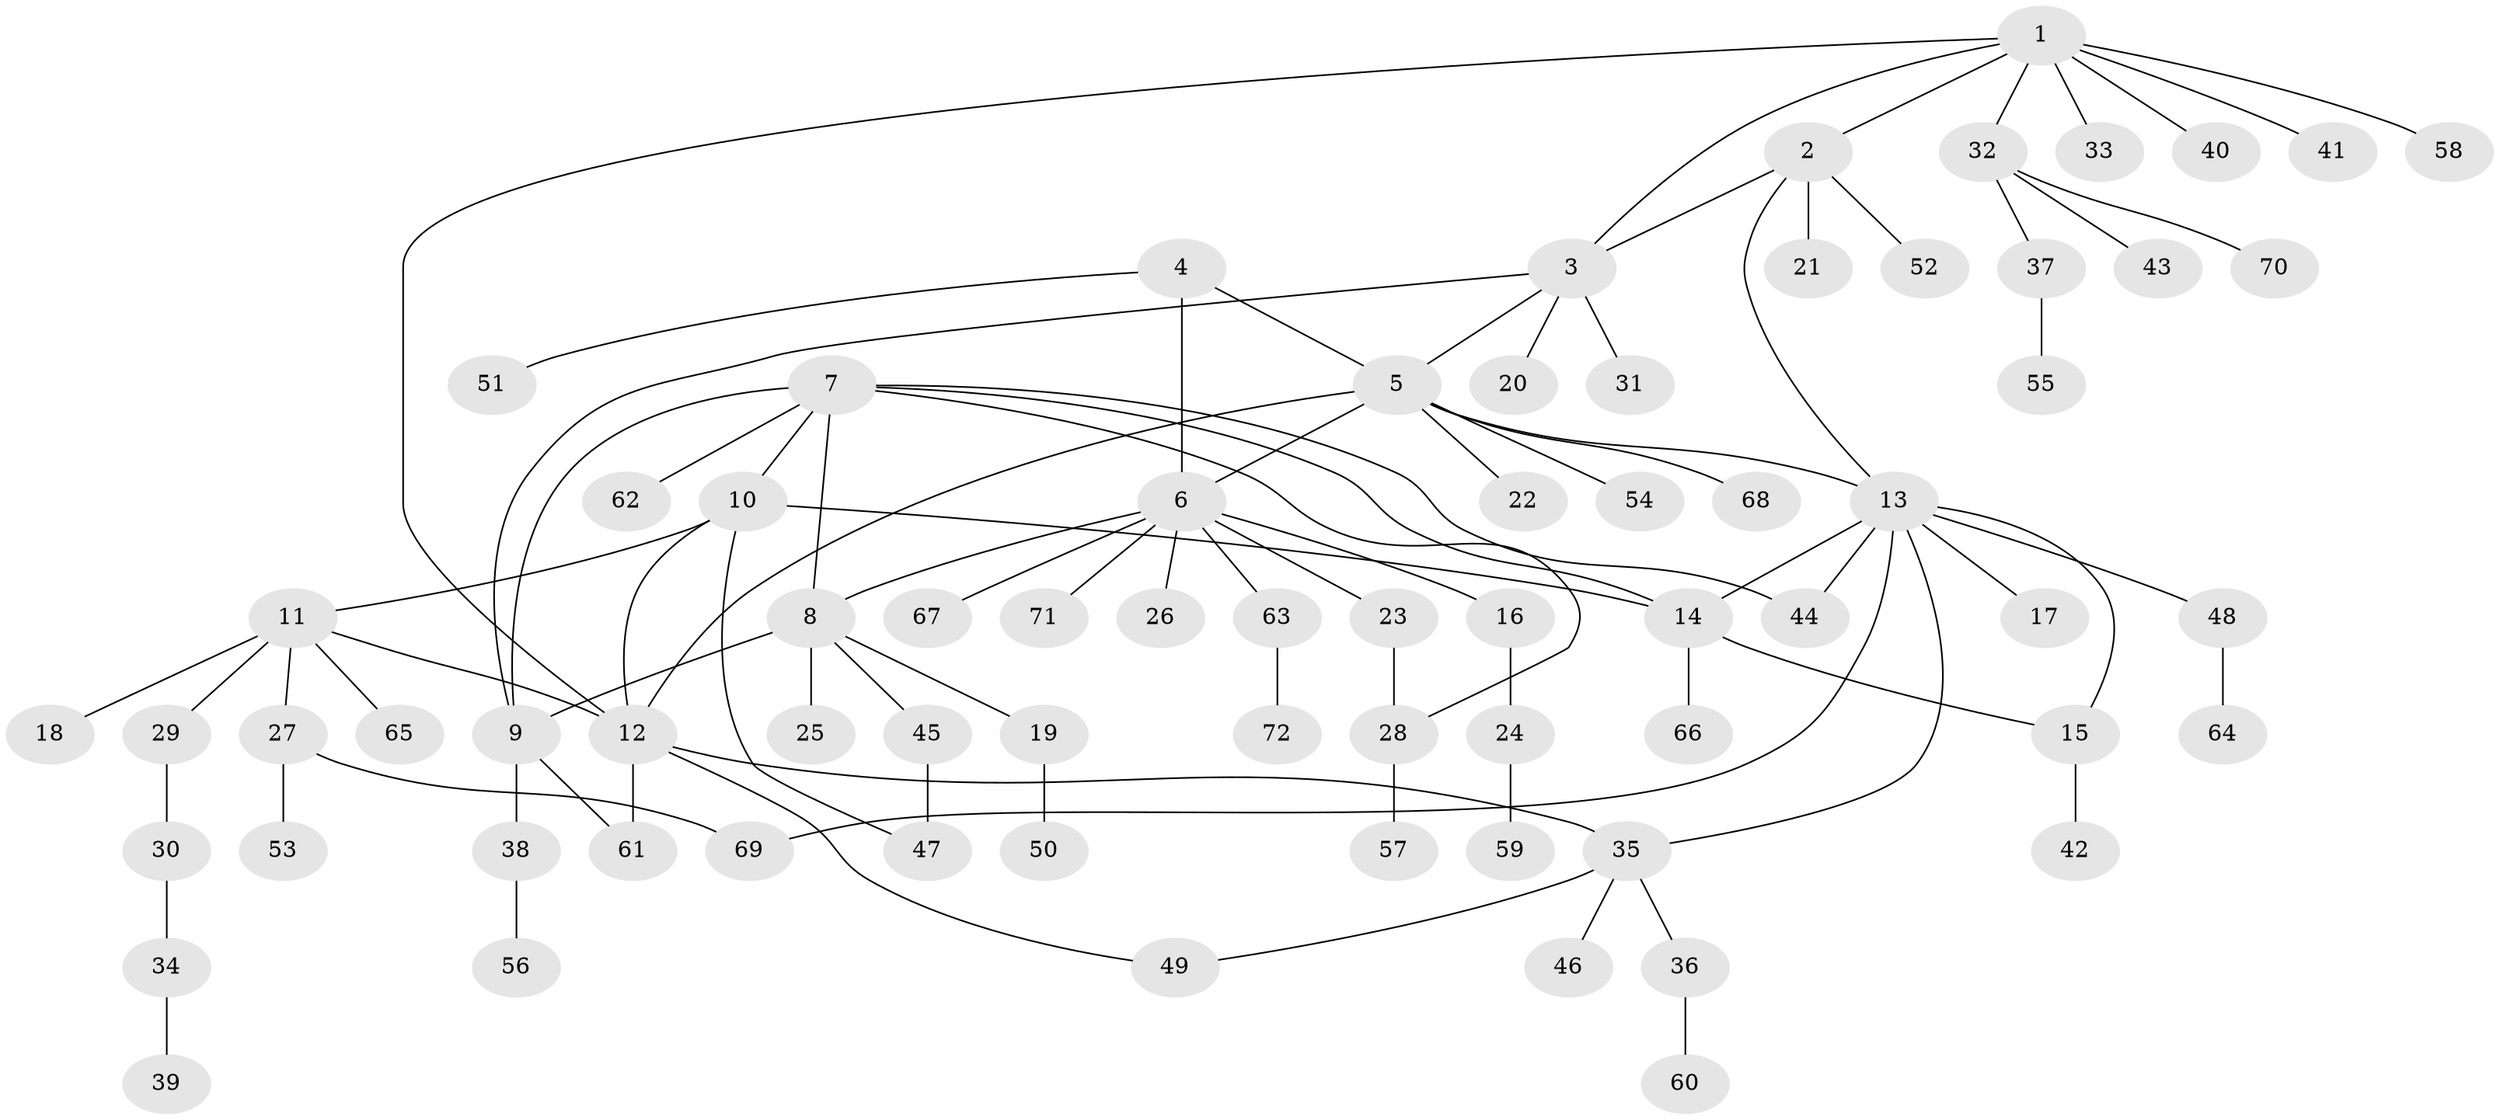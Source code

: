 // Generated by graph-tools (version 1.1) at 2025/26/03/09/25 03:26:46]
// undirected, 72 vertices, 89 edges
graph export_dot {
graph [start="1"]
  node [color=gray90,style=filled];
  1;
  2;
  3;
  4;
  5;
  6;
  7;
  8;
  9;
  10;
  11;
  12;
  13;
  14;
  15;
  16;
  17;
  18;
  19;
  20;
  21;
  22;
  23;
  24;
  25;
  26;
  27;
  28;
  29;
  30;
  31;
  32;
  33;
  34;
  35;
  36;
  37;
  38;
  39;
  40;
  41;
  42;
  43;
  44;
  45;
  46;
  47;
  48;
  49;
  50;
  51;
  52;
  53;
  54;
  55;
  56;
  57;
  58;
  59;
  60;
  61;
  62;
  63;
  64;
  65;
  66;
  67;
  68;
  69;
  70;
  71;
  72;
  1 -- 2;
  1 -- 3;
  1 -- 12;
  1 -- 32;
  1 -- 33;
  1 -- 40;
  1 -- 41;
  1 -- 58;
  2 -- 3;
  2 -- 13;
  2 -- 21;
  2 -- 52;
  3 -- 5;
  3 -- 9;
  3 -- 20;
  3 -- 31;
  4 -- 5;
  4 -- 6;
  4 -- 51;
  5 -- 6;
  5 -- 12;
  5 -- 13;
  5 -- 22;
  5 -- 54;
  5 -- 68;
  6 -- 8;
  6 -- 16;
  6 -- 23;
  6 -- 26;
  6 -- 63;
  6 -- 67;
  6 -- 71;
  7 -- 8;
  7 -- 9;
  7 -- 10;
  7 -- 14;
  7 -- 28;
  7 -- 44;
  7 -- 62;
  8 -- 9;
  8 -- 19;
  8 -- 25;
  8 -- 45;
  9 -- 38;
  9 -- 61;
  10 -- 11;
  10 -- 12;
  10 -- 14;
  10 -- 47;
  11 -- 12;
  11 -- 18;
  11 -- 27;
  11 -- 29;
  11 -- 65;
  12 -- 35;
  12 -- 49;
  12 -- 61;
  13 -- 14;
  13 -- 15;
  13 -- 17;
  13 -- 35;
  13 -- 44;
  13 -- 48;
  13 -- 69;
  14 -- 15;
  14 -- 66;
  15 -- 42;
  16 -- 24;
  19 -- 50;
  23 -- 28;
  24 -- 59;
  27 -- 53;
  27 -- 69;
  28 -- 57;
  29 -- 30;
  30 -- 34;
  32 -- 37;
  32 -- 43;
  32 -- 70;
  34 -- 39;
  35 -- 36;
  35 -- 46;
  35 -- 49;
  36 -- 60;
  37 -- 55;
  38 -- 56;
  45 -- 47;
  48 -- 64;
  63 -- 72;
}
